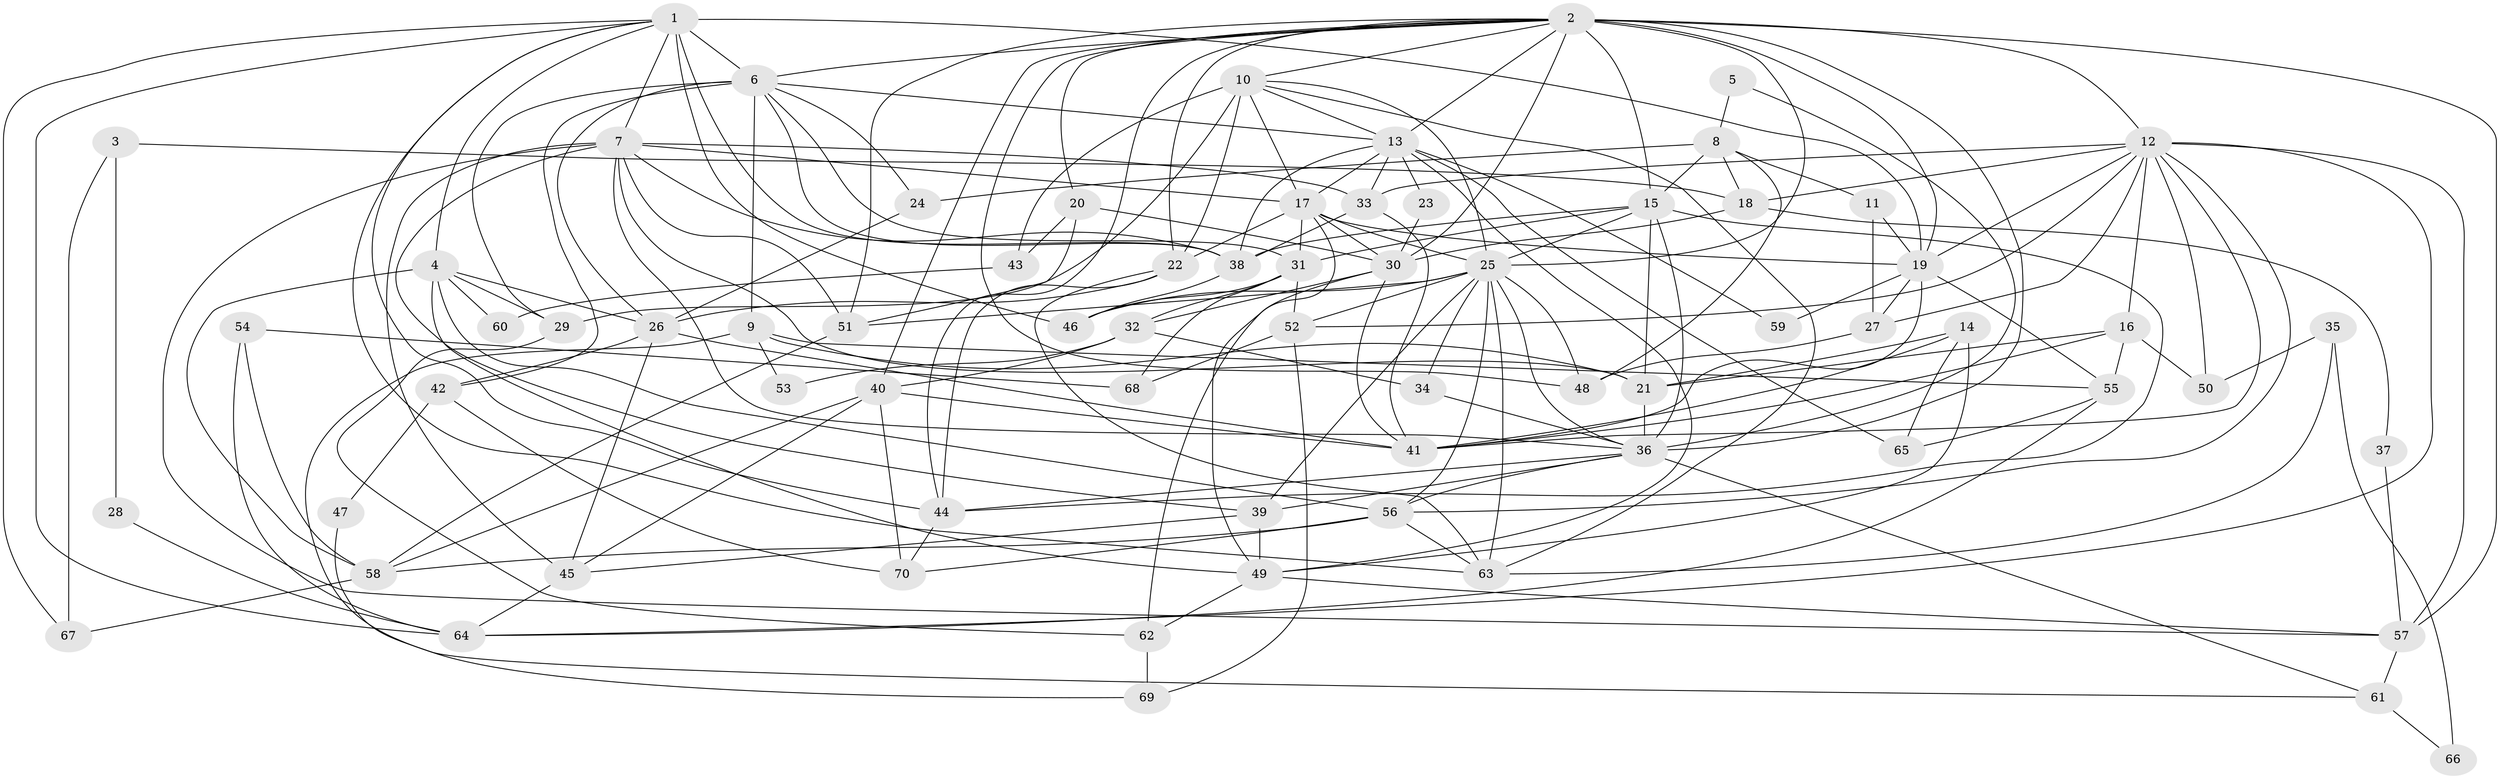 // original degree distribution, {3: 0.28776978417266186, 6: 0.09352517985611511, 7: 0.06474820143884892, 2: 0.1510791366906475, 4: 0.23741007194244604, 5: 0.1510791366906475, 8: 0.014388489208633094}
// Generated by graph-tools (version 1.1) at 2025/36/03/09/25 02:36:08]
// undirected, 70 vertices, 191 edges
graph export_dot {
graph [start="1"]
  node [color=gray90,style=filled];
  1;
  2;
  3;
  4;
  5;
  6;
  7;
  8;
  9;
  10;
  11;
  12;
  13;
  14;
  15;
  16;
  17;
  18;
  19;
  20;
  21;
  22;
  23;
  24;
  25;
  26;
  27;
  28;
  29;
  30;
  31;
  32;
  33;
  34;
  35;
  36;
  37;
  38;
  39;
  40;
  41;
  42;
  43;
  44;
  45;
  46;
  47;
  48;
  49;
  50;
  51;
  52;
  53;
  54;
  55;
  56;
  57;
  58;
  59;
  60;
  61;
  62;
  63;
  64;
  65;
  66;
  67;
  68;
  69;
  70;
  1 -- 4 [weight=1.0];
  1 -- 6 [weight=4.0];
  1 -- 7 [weight=1.0];
  1 -- 19 [weight=1.0];
  1 -- 38 [weight=1.0];
  1 -- 44 [weight=1.0];
  1 -- 46 [weight=1.0];
  1 -- 63 [weight=1.0];
  1 -- 64 [weight=1.0];
  1 -- 67 [weight=1.0];
  2 -- 6 [weight=1.0];
  2 -- 10 [weight=1.0];
  2 -- 12 [weight=1.0];
  2 -- 13 [weight=2.0];
  2 -- 15 [weight=1.0];
  2 -- 19 [weight=1.0];
  2 -- 20 [weight=1.0];
  2 -- 22 [weight=1.0];
  2 -- 25 [weight=1.0];
  2 -- 30 [weight=1.0];
  2 -- 36 [weight=3.0];
  2 -- 40 [weight=1.0];
  2 -- 44 [weight=1.0];
  2 -- 48 [weight=2.0];
  2 -- 51 [weight=1.0];
  2 -- 57 [weight=1.0];
  3 -- 18 [weight=1.0];
  3 -- 28 [weight=1.0];
  3 -- 67 [weight=1.0];
  4 -- 26 [weight=1.0];
  4 -- 29 [weight=1.0];
  4 -- 49 [weight=1.0];
  4 -- 56 [weight=1.0];
  4 -- 58 [weight=1.0];
  4 -- 60 [weight=1.0];
  5 -- 8 [weight=1.0];
  5 -- 36 [weight=1.0];
  6 -- 9 [weight=1.0];
  6 -- 13 [weight=1.0];
  6 -- 24 [weight=1.0];
  6 -- 26 [weight=2.0];
  6 -- 29 [weight=1.0];
  6 -- 31 [weight=1.0];
  6 -- 38 [weight=1.0];
  6 -- 42 [weight=1.0];
  7 -- 17 [weight=1.0];
  7 -- 21 [weight=1.0];
  7 -- 33 [weight=1.0];
  7 -- 36 [weight=1.0];
  7 -- 38 [weight=1.0];
  7 -- 39 [weight=1.0];
  7 -- 45 [weight=1.0];
  7 -- 51 [weight=1.0];
  7 -- 57 [weight=1.0];
  8 -- 11 [weight=1.0];
  8 -- 15 [weight=1.0];
  8 -- 18 [weight=1.0];
  8 -- 24 [weight=1.0];
  8 -- 48 [weight=1.0];
  9 -- 21 [weight=1.0];
  9 -- 53 [weight=1.0];
  9 -- 55 [weight=1.0];
  9 -- 61 [weight=1.0];
  10 -- 13 [weight=1.0];
  10 -- 17 [weight=1.0];
  10 -- 22 [weight=3.0];
  10 -- 25 [weight=1.0];
  10 -- 29 [weight=1.0];
  10 -- 43 [weight=1.0];
  10 -- 63 [weight=1.0];
  11 -- 19 [weight=1.0];
  11 -- 27 [weight=1.0];
  12 -- 16 [weight=1.0];
  12 -- 18 [weight=1.0];
  12 -- 19 [weight=1.0];
  12 -- 27 [weight=1.0];
  12 -- 33 [weight=1.0];
  12 -- 41 [weight=1.0];
  12 -- 50 [weight=1.0];
  12 -- 52 [weight=1.0];
  12 -- 56 [weight=2.0];
  12 -- 57 [weight=1.0];
  12 -- 64 [weight=1.0];
  13 -- 17 [weight=2.0];
  13 -- 23 [weight=1.0];
  13 -- 33 [weight=1.0];
  13 -- 38 [weight=1.0];
  13 -- 49 [weight=1.0];
  13 -- 59 [weight=1.0];
  13 -- 65 [weight=1.0];
  14 -- 21 [weight=1.0];
  14 -- 41 [weight=1.0];
  14 -- 49 [weight=1.0];
  14 -- 65 [weight=1.0];
  15 -- 21 [weight=1.0];
  15 -- 25 [weight=1.0];
  15 -- 31 [weight=1.0];
  15 -- 36 [weight=1.0];
  15 -- 38 [weight=1.0];
  15 -- 44 [weight=1.0];
  16 -- 21 [weight=1.0];
  16 -- 41 [weight=1.0];
  16 -- 50 [weight=1.0];
  16 -- 55 [weight=1.0];
  17 -- 19 [weight=1.0];
  17 -- 22 [weight=2.0];
  17 -- 25 [weight=1.0];
  17 -- 30 [weight=1.0];
  17 -- 31 [weight=2.0];
  17 -- 49 [weight=1.0];
  18 -- 30 [weight=1.0];
  18 -- 37 [weight=1.0];
  19 -- 27 [weight=1.0];
  19 -- 41 [weight=1.0];
  19 -- 55 [weight=1.0];
  19 -- 59 [weight=1.0];
  20 -- 30 [weight=1.0];
  20 -- 43 [weight=1.0];
  20 -- 51 [weight=1.0];
  21 -- 36 [weight=1.0];
  22 -- 26 [weight=1.0];
  22 -- 44 [weight=1.0];
  22 -- 63 [weight=1.0];
  23 -- 30 [weight=1.0];
  24 -- 26 [weight=1.0];
  25 -- 34 [weight=1.0];
  25 -- 36 [weight=1.0];
  25 -- 39 [weight=1.0];
  25 -- 46 [weight=1.0];
  25 -- 48 [weight=1.0];
  25 -- 51 [weight=1.0];
  25 -- 52 [weight=1.0];
  25 -- 56 [weight=2.0];
  25 -- 63 [weight=1.0];
  26 -- 41 [weight=1.0];
  26 -- 42 [weight=1.0];
  26 -- 45 [weight=1.0];
  27 -- 48 [weight=1.0];
  28 -- 64 [weight=1.0];
  29 -- 62 [weight=1.0];
  30 -- 32 [weight=2.0];
  30 -- 41 [weight=1.0];
  30 -- 62 [weight=1.0];
  31 -- 32 [weight=1.0];
  31 -- 46 [weight=1.0];
  31 -- 52 [weight=1.0];
  31 -- 68 [weight=1.0];
  32 -- 34 [weight=1.0];
  32 -- 40 [weight=1.0];
  32 -- 53 [weight=1.0];
  33 -- 38 [weight=1.0];
  33 -- 41 [weight=1.0];
  34 -- 36 [weight=1.0];
  35 -- 50 [weight=1.0];
  35 -- 63 [weight=1.0];
  35 -- 66 [weight=1.0];
  36 -- 39 [weight=1.0];
  36 -- 44 [weight=1.0];
  36 -- 56 [weight=1.0];
  36 -- 61 [weight=1.0];
  37 -- 57 [weight=1.0];
  38 -- 46 [weight=1.0];
  39 -- 45 [weight=1.0];
  39 -- 49 [weight=1.0];
  40 -- 41 [weight=1.0];
  40 -- 45 [weight=1.0];
  40 -- 58 [weight=1.0];
  40 -- 70 [weight=1.0];
  42 -- 47 [weight=1.0];
  42 -- 70 [weight=1.0];
  43 -- 60 [weight=1.0];
  44 -- 70 [weight=1.0];
  45 -- 64 [weight=1.0];
  47 -- 69 [weight=1.0];
  49 -- 57 [weight=1.0];
  49 -- 62 [weight=1.0];
  51 -- 58 [weight=1.0];
  52 -- 68 [weight=1.0];
  52 -- 69 [weight=1.0];
  54 -- 58 [weight=1.0];
  54 -- 64 [weight=1.0];
  54 -- 68 [weight=1.0];
  55 -- 64 [weight=1.0];
  55 -- 65 [weight=1.0];
  56 -- 58 [weight=1.0];
  56 -- 63 [weight=1.0];
  56 -- 70 [weight=1.0];
  57 -- 61 [weight=1.0];
  58 -- 67 [weight=1.0];
  61 -- 66 [weight=1.0];
  62 -- 69 [weight=1.0];
}

